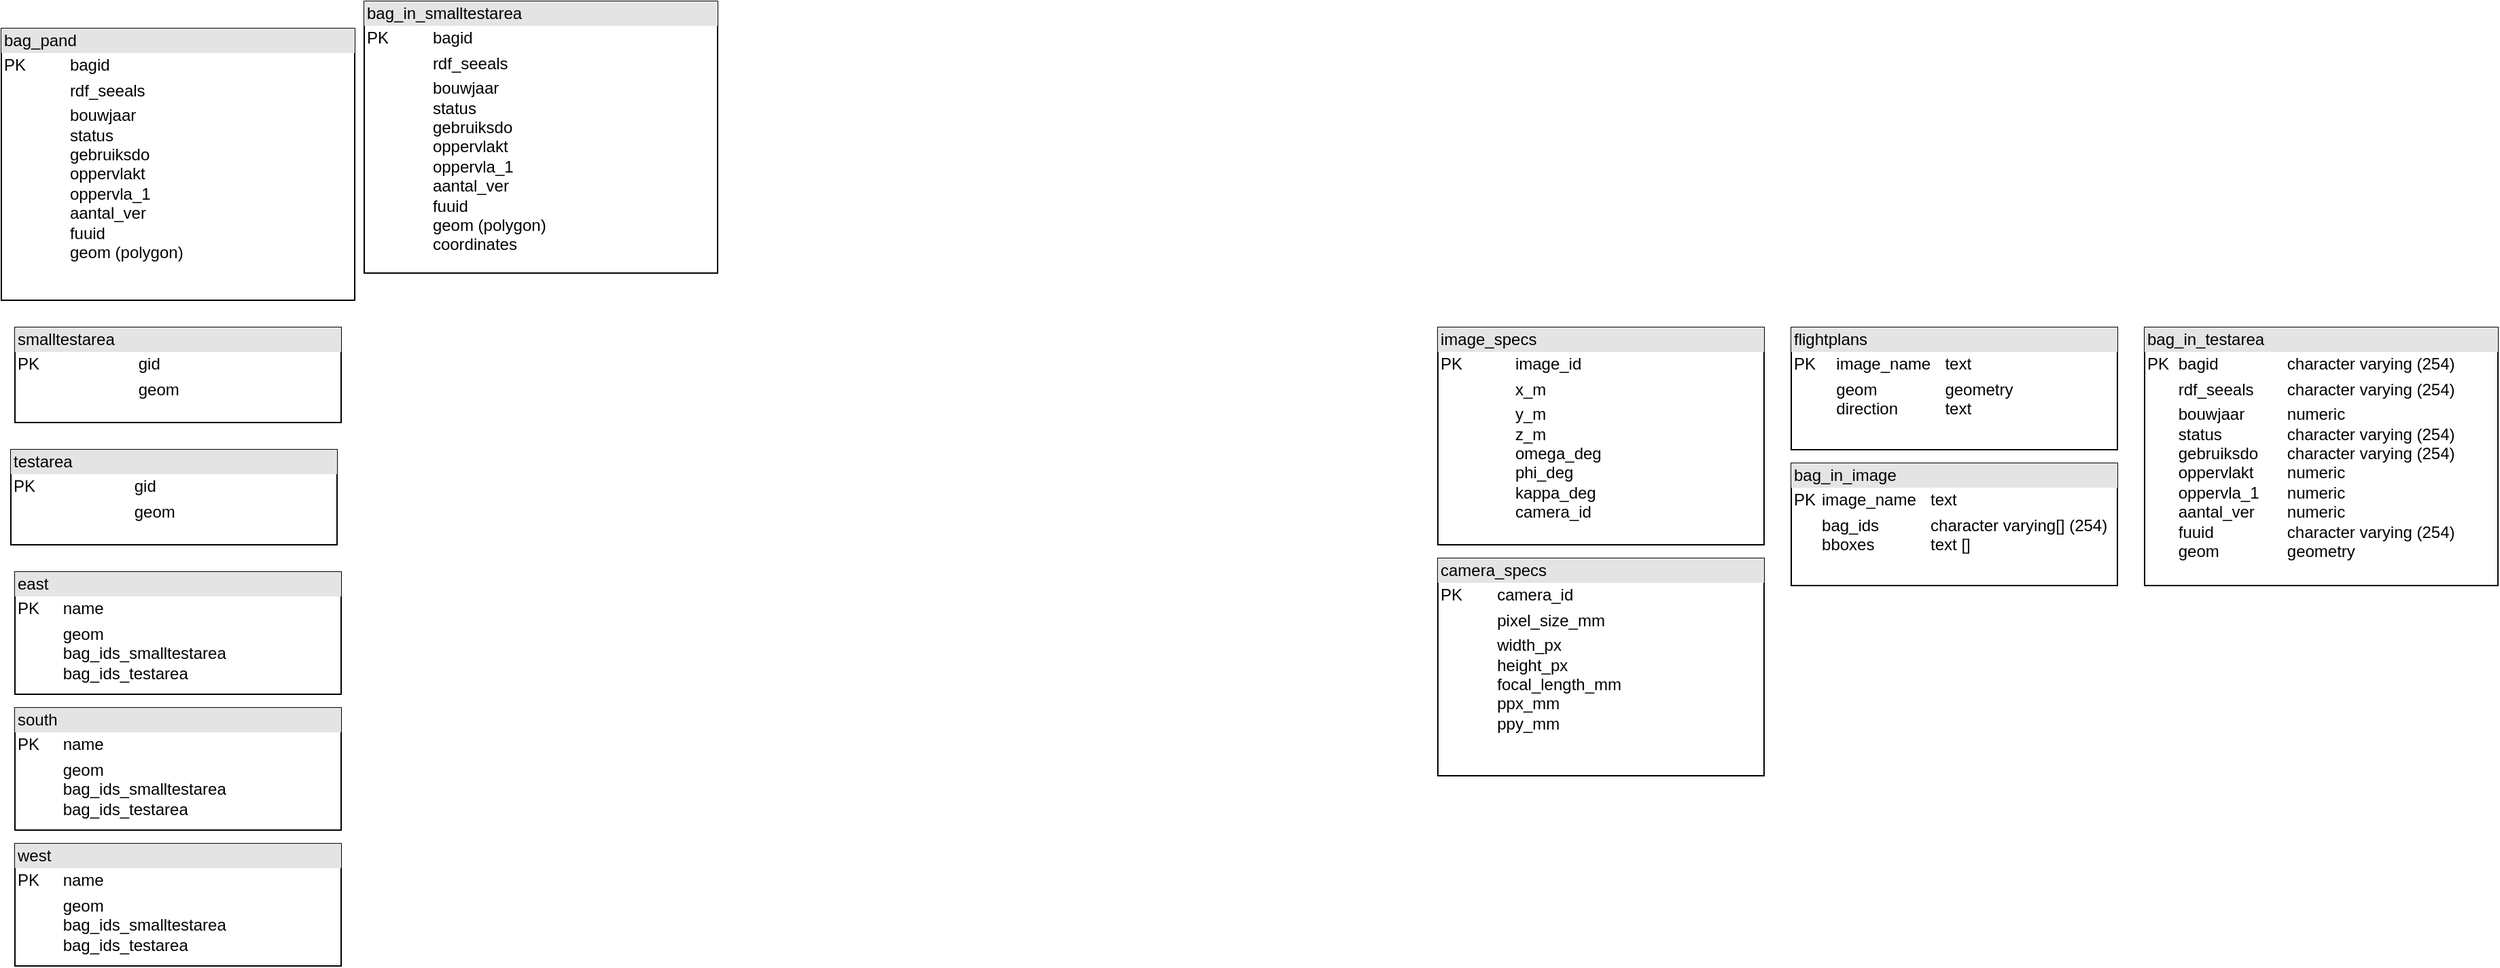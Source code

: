 <mxfile version="27.1.3">
  <diagram name="Pagina-1" id="DreFUBLLATlan7DF9jRJ">
    <mxGraphModel dx="4642" dy="1358" grid="1" gridSize="10" guides="1" tooltips="1" connect="1" arrows="1" fold="1" page="1" pageScale="1" pageWidth="827" pageHeight="1169" math="0" shadow="0">
      <root>
        <mxCell id="0" />
        <mxCell id="1" parent="0" />
        <mxCell id="6hsB2UWwwONtO3b24HRa-14" value="&lt;div style=&quot;box-sizing: border-box; width: 100%; background: rgb(228, 228, 228); padding: 2px;&quot;&gt;image_specs&lt;/div&gt;&lt;table style=&quot;width:100%;font-size:1em;&quot; cellpadding=&quot;2&quot; cellspacing=&quot;0&quot;&gt;&lt;tbody&gt;&lt;tr&gt;&lt;td&gt;PK&lt;/td&gt;&lt;td&gt;image_id&lt;/td&gt;&lt;/tr&gt;&lt;tr&gt;&lt;td&gt;&lt;br&gt;&lt;/td&gt;&lt;td&gt;x_m&lt;/td&gt;&lt;/tr&gt;&lt;tr&gt;&lt;td&gt;&lt;br&gt;&lt;/td&gt;&lt;td&gt;y_m&lt;br&gt;z_m&lt;br&gt;omega_deg&lt;br&gt;phi_deg&lt;br&gt;kappa_deg&lt;br&gt;camera_id&lt;/td&gt;&lt;/tr&gt;&lt;/tbody&gt;&lt;/table&gt;" style="verticalAlign=top;align=left;overflow=fill;html=1;whiteSpace=wrap;" parent="1" vertex="1">
          <mxGeometry x="220" y="360" width="240" height="160" as="geometry" />
        </mxCell>
        <mxCell id="6hsB2UWwwONtO3b24HRa-15" value="&lt;div style=&quot;box-sizing: border-box; width: 100%; background: rgb(228, 228, 228); padding: 2px;&quot;&gt;testarea&lt;/div&gt;&lt;table style=&quot;width:100%;font-size:1em;&quot; cellpadding=&quot;2&quot; cellspacing=&quot;0&quot;&gt;&lt;tbody&gt;&lt;tr&gt;&lt;td&gt;PK&lt;/td&gt;&lt;td&gt;gid&lt;/td&gt;&lt;/tr&gt;&lt;tr&gt;&lt;td&gt;&lt;br&gt;&lt;/td&gt;&lt;td&gt;geom&lt;/td&gt;&lt;/tr&gt;&lt;/tbody&gt;&lt;/table&gt;" style="verticalAlign=top;align=left;overflow=fill;html=1;whiteSpace=wrap;" parent="1" vertex="1">
          <mxGeometry x="-830" y="450" width="240" height="70" as="geometry" />
        </mxCell>
        <mxCell id="6hsB2UWwwONtO3b24HRa-16" value="&lt;div style=&quot;box-sizing: border-box; width: 100%; background: rgb(228, 228, 228); padding: 2px;&quot;&gt;smalltestarea&lt;/div&gt;&lt;table style=&quot;width:100%;font-size:1em;&quot; cellpadding=&quot;2&quot; cellspacing=&quot;0&quot;&gt;&lt;tbody&gt;&lt;tr&gt;&lt;td&gt;PK&lt;/td&gt;&lt;td&gt;gid&lt;/td&gt;&lt;/tr&gt;&lt;tr&gt;&lt;td&gt;&lt;br&gt;&lt;/td&gt;&lt;td&gt;geom&lt;/td&gt;&lt;/tr&gt;&lt;/tbody&gt;&lt;/table&gt;" style="verticalAlign=top;align=left;overflow=fill;html=1;whiteSpace=wrap;" parent="1" vertex="1">
          <mxGeometry x="-827" y="360" width="240" height="70" as="geometry" />
        </mxCell>
        <mxCell id="6hsB2UWwwONtO3b24HRa-18" value="&lt;div style=&quot;box-sizing: border-box; width: 100%; background: rgb(228, 228, 228); padding: 2px;&quot;&gt;flightplans&lt;/div&gt;&lt;table style=&quot;width:100%;font-size:1em;&quot; cellpadding=&quot;2&quot; cellspacing=&quot;0&quot;&gt;&lt;tbody&gt;&lt;tr&gt;&lt;td&gt;PK&lt;/td&gt;&lt;td&gt;image_name&lt;span style=&quot;white-space: pre;&quot;&gt;&#x9;&lt;/span&gt;text&lt;/td&gt;&lt;/tr&gt;&lt;tr&gt;&lt;td&gt;&lt;br&gt;&lt;/td&gt;&lt;td&gt;geom&lt;span style=&quot;white-space: pre;&quot;&gt;&#x9;&lt;/span&gt;&lt;span style=&quot;white-space: pre;&quot;&gt;&#x9;&lt;/span&gt;geometry&lt;br&gt;direction&lt;span style=&quot;white-space: pre;&quot;&gt;&#x9;&lt;/span&gt;&lt;span style=&quot;white-space: pre;&quot;&gt;&#x9;&lt;/span&gt;text&lt;br&gt;&lt;br&gt;&lt;br&gt;&lt;/td&gt;&lt;/tr&gt;&lt;/tbody&gt;&lt;/table&gt;" style="verticalAlign=top;align=left;overflow=fill;html=1;whiteSpace=wrap;" parent="1" vertex="1">
          <mxGeometry x="480" y="360" width="240" height="90" as="geometry" />
        </mxCell>
        <mxCell id="6hsB2UWwwONtO3b24HRa-22" value="&lt;div style=&quot;box-sizing: border-box; width: 100%; background: rgb(228, 228, 228); padding: 2px;&quot;&gt;camera_specs&lt;/div&gt;&lt;table style=&quot;width:100%;font-size:1em;&quot; cellpadding=&quot;2&quot; cellspacing=&quot;0&quot;&gt;&lt;tbody&gt;&lt;tr&gt;&lt;td&gt;PK&lt;/td&gt;&lt;td&gt;camera_id&lt;/td&gt;&lt;/tr&gt;&lt;tr&gt;&lt;td&gt;&lt;br&gt;&lt;/td&gt;&lt;td&gt;pixel_size_mm&lt;/td&gt;&lt;/tr&gt;&lt;tr&gt;&lt;td&gt;&lt;br&gt;&lt;/td&gt;&lt;td&gt;width_px&lt;br&gt;height_px&lt;br&gt;focal_length_mm&lt;br&gt;ppx_mm&lt;br&gt;ppy_mm&lt;/td&gt;&lt;/tr&gt;&lt;/tbody&gt;&lt;/table&gt;" style="verticalAlign=top;align=left;overflow=fill;html=1;whiteSpace=wrap;" parent="1" vertex="1">
          <mxGeometry x="220" y="530" width="240" height="160" as="geometry" />
        </mxCell>
        <mxCell id="6hsB2UWwwONtO3b24HRa-23" value="&lt;div style=&quot;box-sizing: border-box; width: 100%; background: rgb(228, 228, 228); padding: 2px;&quot;&gt;bag_pand&lt;/div&gt;&lt;table style=&quot;width:100%;font-size:1em;&quot; cellpadding=&quot;2&quot; cellspacing=&quot;0&quot;&gt;&lt;tbody&gt;&lt;tr&gt;&lt;td&gt;PK&lt;/td&gt;&lt;td&gt;bagid&lt;/td&gt;&lt;/tr&gt;&lt;tr&gt;&lt;td&gt;&lt;br&gt;&lt;/td&gt;&lt;td&gt;rdf_seeals&lt;/td&gt;&lt;/tr&gt;&lt;tr&gt;&lt;td&gt;&lt;br&gt;&lt;/td&gt;&lt;td&gt;bouwjaar&lt;br&gt;status&lt;br&gt;gebruiksdo&lt;br&gt;oppervlakt&lt;br&gt;oppervla_1&lt;br&gt;aantal_ver&lt;br&gt;fuuid&lt;br&gt;geom (polygon)&lt;br&gt;&lt;br&gt;&lt;/td&gt;&lt;/tr&gt;&lt;/tbody&gt;&lt;/table&gt;" style="verticalAlign=top;align=left;overflow=fill;html=1;whiteSpace=wrap;" parent="1" vertex="1">
          <mxGeometry x="-837" y="140" width="260" height="200" as="geometry" />
        </mxCell>
        <mxCell id="6hsB2UWwwONtO3b24HRa-24" value="&lt;div style=&quot;box-sizing: border-box; width: 100%; background: rgb(228, 228, 228); padding: 2px;&quot;&gt;bag_in_testarea&lt;/div&gt;&lt;table style=&quot;width:100%;font-size:1em;&quot; cellpadding=&quot;2&quot; cellspacing=&quot;0&quot;&gt;&lt;tbody&gt;&lt;tr&gt;&lt;td&gt;PK&lt;/td&gt;&lt;td&gt;bagid&lt;span style=&quot;white-space: pre;&quot;&gt;&#x9;&lt;span style=&quot;white-space: pre;&quot;&gt;&#x9;&lt;/span&gt;&lt;/span&gt;character varying (254)&lt;/td&gt;&lt;/tr&gt;&lt;tr&gt;&lt;td&gt;&lt;br&gt;&lt;/td&gt;&lt;td&gt;rdf_seeals&lt;span style=&quot;white-space: pre;&quot;&gt;&#x9;&lt;/span&gt;character varying (254)&lt;/td&gt;&lt;/tr&gt;&lt;tr&gt;&lt;td&gt;&lt;br&gt;&lt;/td&gt;&lt;td&gt;bouwjaar&lt;span style=&quot;white-space: pre;&quot;&gt;&#x9;&lt;/span&gt;&lt;span style=&quot;white-space: pre;&quot;&gt;&#x9;&lt;/span&gt;numeric&lt;br&gt;status&lt;span style=&quot;white-space: pre;&quot;&gt;&#x9;&lt;/span&gt;&lt;span style=&quot;white-space: pre;&quot;&gt;&#x9;&lt;/span&gt;character varying (254)&lt;br&gt;gebruiksdo&lt;span style=&quot;white-space: pre;&quot;&gt;&#x9;&lt;/span&gt;character varying (254)&lt;br&gt;oppervlakt&lt;span style=&quot;white-space: pre;&quot;&gt;&#x9;&lt;/span&gt;numeric&lt;br&gt;oppervla_1&lt;span style=&quot;white-space: pre;&quot;&gt;&#x9;&lt;/span&gt;numeric&lt;br&gt;aantal_ver&lt;span style=&quot;white-space: pre;&quot;&gt;&#x9;&lt;/span&gt;numeric&lt;br&gt;fuuid&lt;span style=&quot;white-space: pre;&quot;&gt;&#x9;&lt;/span&gt;&lt;span style=&quot;white-space: pre;&quot;&gt;&#x9;&lt;/span&gt;character varying (254)&lt;br&gt;geom&amp;nbsp;&lt;span style=&quot;white-space: pre;&quot;&gt;&#x9;&lt;/span&gt;&lt;span style=&quot;white-space: pre;&quot;&gt;&#x9;&lt;/span&gt;geometry&lt;br&gt;&lt;br&gt;&lt;/td&gt;&lt;/tr&gt;&lt;/tbody&gt;&lt;/table&gt;" style="verticalAlign=top;align=left;overflow=fill;html=1;whiteSpace=wrap;" parent="1" vertex="1">
          <mxGeometry x="740" y="360" width="260" height="190" as="geometry" />
        </mxCell>
        <mxCell id="6hsB2UWwwONtO3b24HRa-25" value="&lt;div style=&quot;box-sizing: border-box; width: 100%; background: rgb(228, 228, 228); padding: 2px;&quot;&gt;bag_in_smalltestarea&lt;/div&gt;&lt;table style=&quot;width:100%;font-size:1em;&quot; cellpadding=&quot;2&quot; cellspacing=&quot;0&quot;&gt;&lt;tbody&gt;&lt;tr&gt;&lt;td&gt;PK&lt;/td&gt;&lt;td&gt;bagid&lt;/td&gt;&lt;/tr&gt;&lt;tr&gt;&lt;td&gt;&lt;br&gt;&lt;/td&gt;&lt;td&gt;rdf_seeals&lt;/td&gt;&lt;/tr&gt;&lt;tr&gt;&lt;td&gt;&lt;br&gt;&lt;/td&gt;&lt;td&gt;bouwjaar&lt;br&gt;status&lt;br&gt;gebruiksdo&lt;br&gt;oppervlakt&lt;br&gt;oppervla_1&lt;br&gt;aantal_ver&lt;br&gt;fuuid&lt;br&gt;geom (polygon)&lt;br&gt;coordinates&lt;br&gt;&lt;br&gt;&lt;/td&gt;&lt;/tr&gt;&lt;/tbody&gt;&lt;/table&gt;" style="verticalAlign=top;align=left;overflow=fill;html=1;whiteSpace=wrap;" parent="1" vertex="1">
          <mxGeometry x="-570" y="120" width="260" height="200" as="geometry" />
        </mxCell>
        <mxCell id="nHm1fyfPfQDUX5vb48qB-1" value="&lt;div style=&quot;box-sizing: border-box; width: 100%; background: rgb(228, 228, 228); padding: 2px;&quot;&gt;east&lt;/div&gt;&lt;table style=&quot;width:100%;font-size:1em;&quot; cellpadding=&quot;2&quot; cellspacing=&quot;0&quot;&gt;&lt;tbody&gt;&lt;tr&gt;&lt;td&gt;PK&lt;/td&gt;&lt;td&gt;name&lt;/td&gt;&lt;/tr&gt;&lt;tr&gt;&lt;td&gt;&lt;br&gt;&lt;/td&gt;&lt;td&gt;geom&lt;br&gt;bag_ids_smalltestarea&lt;br&gt;bag_ids_testarea&lt;br&gt;&lt;br&gt;&lt;br&gt;&lt;/td&gt;&lt;/tr&gt;&lt;/tbody&gt;&lt;/table&gt;" style="verticalAlign=top;align=left;overflow=fill;html=1;whiteSpace=wrap;" parent="1" vertex="1">
          <mxGeometry x="-827" y="540" width="240" height="90" as="geometry" />
        </mxCell>
        <mxCell id="nHm1fyfPfQDUX5vb48qB-2" value="&lt;div style=&quot;box-sizing: border-box; width: 100%; background: rgb(228, 228, 228); padding: 2px;&quot;&gt;south&lt;/div&gt;&lt;table style=&quot;width:100%;font-size:1em;&quot; cellpadding=&quot;2&quot; cellspacing=&quot;0&quot;&gt;&lt;tbody&gt;&lt;tr&gt;&lt;td&gt;PK&lt;/td&gt;&lt;td&gt;name&lt;/td&gt;&lt;/tr&gt;&lt;tr&gt;&lt;td&gt;&lt;br&gt;&lt;/td&gt;&lt;td&gt;geom&lt;br&gt;bag_ids_smalltestarea&lt;br&gt;bag_ids_testarea&lt;br&gt;&lt;br&gt;&lt;br&gt;&lt;/td&gt;&lt;/tr&gt;&lt;/tbody&gt;&lt;/table&gt;" style="verticalAlign=top;align=left;overflow=fill;html=1;whiteSpace=wrap;" parent="1" vertex="1">
          <mxGeometry x="-827" y="640" width="240" height="90" as="geometry" />
        </mxCell>
        <mxCell id="nHm1fyfPfQDUX5vb48qB-3" value="&lt;div style=&quot;box-sizing: border-box; width: 100%; background: rgb(228, 228, 228); padding: 2px;&quot;&gt;west&lt;/div&gt;&lt;table style=&quot;width:100%;font-size:1em;&quot; cellpadding=&quot;2&quot; cellspacing=&quot;0&quot;&gt;&lt;tbody&gt;&lt;tr&gt;&lt;td&gt;PK&lt;/td&gt;&lt;td&gt;name&lt;/td&gt;&lt;/tr&gt;&lt;tr&gt;&lt;td&gt;&lt;br&gt;&lt;/td&gt;&lt;td&gt;geom&lt;br&gt;bag_ids_smalltestarea&lt;br&gt;bag_ids_testarea&lt;br&gt;&lt;br&gt;&lt;br&gt;&lt;/td&gt;&lt;/tr&gt;&lt;/tbody&gt;&lt;/table&gt;" style="verticalAlign=top;align=left;overflow=fill;html=1;whiteSpace=wrap;" parent="1" vertex="1">
          <mxGeometry x="-827" y="740" width="240" height="90" as="geometry" />
        </mxCell>
        <mxCell id="RpDP5xc24vZcitDKCWkw-2" value="&lt;div style=&quot;box-sizing: border-box; width: 100%; background: rgb(228, 228, 228); padding: 2px;&quot;&gt;bag_in_image&lt;/div&gt;&lt;table style=&quot;width:100%;font-size:1em;&quot; cellpadding=&quot;2&quot; cellspacing=&quot;0&quot;&gt;&lt;tbody&gt;&lt;tr&gt;&lt;td&gt;PK&lt;/td&gt;&lt;td&gt;image_name&lt;span style=&quot;white-space: pre;&quot;&gt;&#x9;&lt;/span&gt;text&lt;/td&gt;&lt;/tr&gt;&lt;tr&gt;&lt;td&gt;&lt;br&gt;&lt;/td&gt;&lt;td&gt;bag_ids&lt;span style=&quot;white-space: pre;&quot;&gt;&#x9;&lt;/span&gt;&lt;span style=&quot;white-space: pre;&quot;&gt;&#x9;&lt;/span&gt;character varying[] (254)&lt;br&gt;bboxes&lt;span style=&quot;white-space: pre;&quot;&gt;&#x9;&lt;/span&gt;&lt;span style=&quot;white-space: pre;&quot;&gt;&#x9;&lt;/span&gt;text []&lt;br&gt;&lt;br&gt;&lt;br&gt;&lt;/td&gt;&lt;/tr&gt;&lt;/tbody&gt;&lt;/table&gt;" style="verticalAlign=top;align=left;overflow=fill;html=1;whiteSpace=wrap;" vertex="1" parent="1">
          <mxGeometry x="480" y="460" width="240" height="90" as="geometry" />
        </mxCell>
      </root>
    </mxGraphModel>
  </diagram>
</mxfile>
